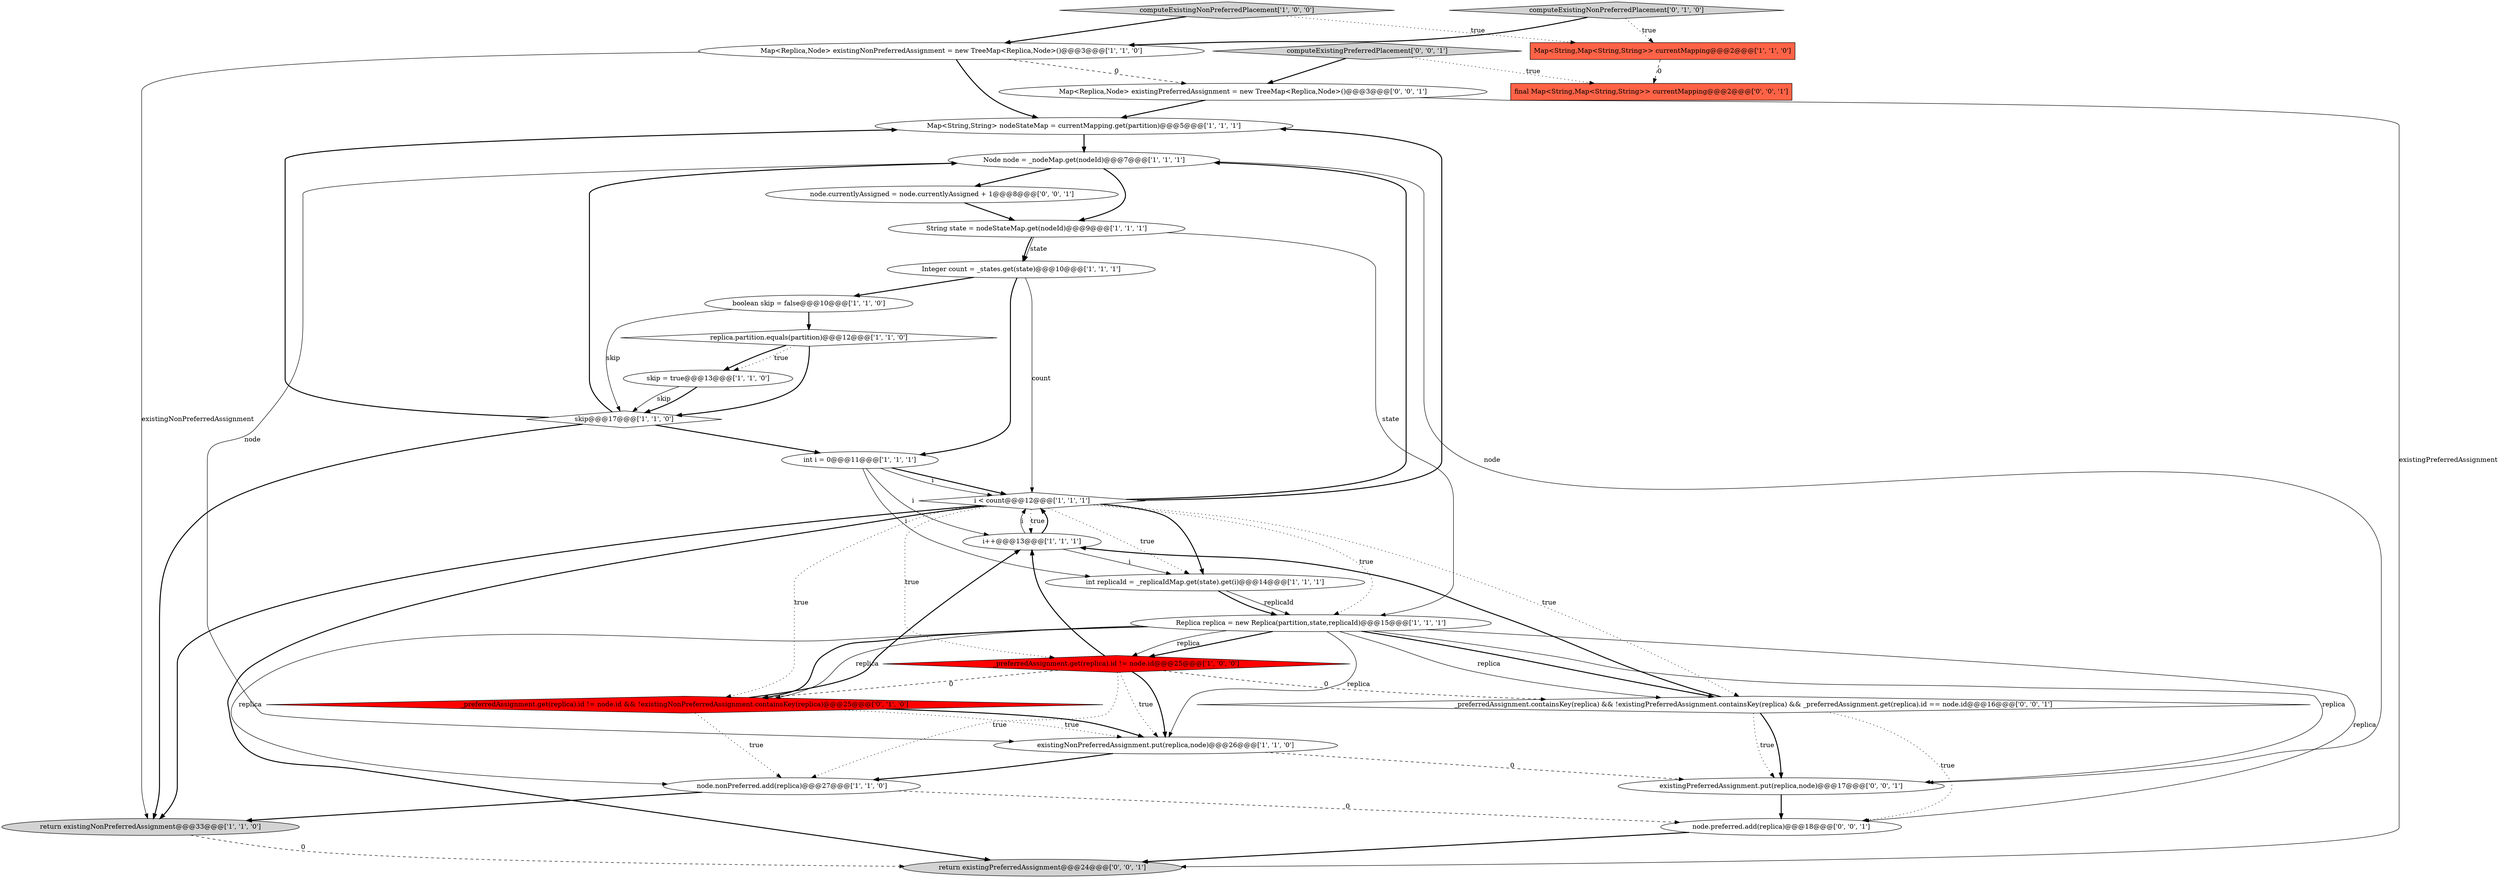 digraph {
24 [style = filled, label = "Map<Replica,Node> existingPreferredAssignment = new TreeMap<Replica,Node>()@@@3@@@['0', '0', '1']", fillcolor = white, shape = ellipse image = "AAA0AAABBB3BBB"];
3 [style = filled, label = "computeExistingNonPreferredPlacement['1', '0', '0']", fillcolor = lightgray, shape = diamond image = "AAA0AAABBB1BBB"];
25 [style = filled, label = "final Map<String,Map<String,String>> currentMapping@@@2@@@['0', '0', '1']", fillcolor = tomato, shape = box image = "AAA0AAABBB3BBB"];
17 [style = filled, label = "i++@@@13@@@['1', '1', '1']", fillcolor = white, shape = ellipse image = "AAA0AAABBB1BBB"];
27 [style = filled, label = "computeExistingPreferredPlacement['0', '0', '1']", fillcolor = lightgray, shape = diamond image = "AAA0AAABBB3BBB"];
5 [style = filled, label = "i < count@@@12@@@['1', '1', '1']", fillcolor = white, shape = diamond image = "AAA0AAABBB1BBB"];
16 [style = filled, label = "int replicaId = _replicaIdMap.get(state).get(i)@@@14@@@['1', '1', '1']", fillcolor = white, shape = ellipse image = "AAA0AAABBB1BBB"];
15 [style = filled, label = "skip = true@@@13@@@['1', '1', '0']", fillcolor = white, shape = ellipse image = "AAA0AAABBB1BBB"];
12 [style = filled, label = "int i = 0@@@11@@@['1', '1', '1']", fillcolor = white, shape = ellipse image = "AAA0AAABBB1BBB"];
11 [style = filled, label = "Map<String,String> nodeStateMap = currentMapping.get(partition)@@@5@@@['1', '1', '1']", fillcolor = white, shape = ellipse image = "AAA0AAABBB1BBB"];
19 [style = filled, label = "Integer count = _states.get(state)@@@10@@@['1', '1', '1']", fillcolor = white, shape = ellipse image = "AAA0AAABBB1BBB"];
9 [style = filled, label = "String state = nodeStateMap.get(nodeId)@@@9@@@['1', '1', '1']", fillcolor = white, shape = ellipse image = "AAA0AAABBB1BBB"];
26 [style = filled, label = "node.preferred.add(replica)@@@18@@@['0', '0', '1']", fillcolor = white, shape = ellipse image = "AAA0AAABBB3BBB"];
4 [style = filled, label = "Node node = _nodeMap.get(nodeId)@@@7@@@['1', '1', '1']", fillcolor = white, shape = ellipse image = "AAA0AAABBB1BBB"];
28 [style = filled, label = "_preferredAssignment.containsKey(replica) && !existingPreferredAssignment.containsKey(replica) && _preferredAssignment.get(replica).id == node.id@@@16@@@['0', '0', '1']", fillcolor = white, shape = diamond image = "AAA0AAABBB3BBB"];
8 [style = filled, label = "skip@@@17@@@['1', '1', '0']", fillcolor = white, shape = diamond image = "AAA0AAABBB1BBB"];
23 [style = filled, label = "node.currentlyAssigned = node.currentlyAssigned + 1@@@8@@@['0', '0', '1']", fillcolor = white, shape = ellipse image = "AAA0AAABBB3BBB"];
13 [style = filled, label = "_preferredAssignment.get(replica).id != node.id@@@25@@@['1', '0', '0']", fillcolor = red, shape = diamond image = "AAA1AAABBB1BBB"];
20 [style = filled, label = "computeExistingNonPreferredPlacement['0', '1', '0']", fillcolor = lightgray, shape = diamond image = "AAA0AAABBB2BBB"];
29 [style = filled, label = "return existingPreferredAssignment@@@24@@@['0', '0', '1']", fillcolor = lightgray, shape = ellipse image = "AAA0AAABBB3BBB"];
10 [style = filled, label = "boolean skip = false@@@10@@@['1', '1', '0']", fillcolor = white, shape = ellipse image = "AAA0AAABBB1BBB"];
1 [style = filled, label = "Replica replica = new Replica(partition,state,replicaId)@@@15@@@['1', '1', '1']", fillcolor = white, shape = ellipse image = "AAA0AAABBB1BBB"];
22 [style = filled, label = "existingPreferredAssignment.put(replica,node)@@@17@@@['0', '0', '1']", fillcolor = white, shape = ellipse image = "AAA0AAABBB3BBB"];
21 [style = filled, label = "_preferredAssignment.get(replica).id != node.id && !existingNonPreferredAssignment.containsKey(replica)@@@25@@@['0', '1', '0']", fillcolor = red, shape = diamond image = "AAA1AAABBB2BBB"];
18 [style = filled, label = "Map<String,Map<String,String>> currentMapping@@@2@@@['1', '1', '0']", fillcolor = tomato, shape = box image = "AAA0AAABBB1BBB"];
6 [style = filled, label = "node.nonPreferred.add(replica)@@@27@@@['1', '1', '0']", fillcolor = white, shape = ellipse image = "AAA0AAABBB1BBB"];
14 [style = filled, label = "existingNonPreferredAssignment.put(replica,node)@@@26@@@['1', '1', '0']", fillcolor = white, shape = ellipse image = "AAA0AAABBB1BBB"];
7 [style = filled, label = "return existingNonPreferredAssignment@@@33@@@['1', '1', '0']", fillcolor = lightgray, shape = ellipse image = "AAA0AAABBB1BBB"];
2 [style = filled, label = "Map<Replica,Node> existingNonPreferredAssignment = new TreeMap<Replica,Node>()@@@3@@@['1', '1', '0']", fillcolor = white, shape = ellipse image = "AAA0AAABBB1BBB"];
0 [style = filled, label = "replica.partition.equals(partition)@@@12@@@['1', '1', '0']", fillcolor = white, shape = diamond image = "AAA0AAABBB1BBB"];
1->6 [style = solid, label="replica"];
12->5 [style = bold, label=""];
5->1 [style = dotted, label="true"];
1->13 [style = bold, label=""];
4->14 [style = solid, label="node"];
0->15 [style = bold, label=""];
13->17 [style = bold, label=""];
1->28 [style = bold, label=""];
5->13 [style = dotted, label="true"];
10->8 [style = solid, label="skip"];
13->21 [style = dashed, label="0"];
1->21 [style = bold, label=""];
24->11 [style = bold, label=""];
6->26 [style = dashed, label="0"];
0->8 [style = bold, label=""];
20->18 [style = dotted, label="true"];
8->4 [style = bold, label=""];
8->11 [style = bold, label=""];
13->14 [style = bold, label=""];
1->22 [style = solid, label="replica"];
18->25 [style = dashed, label="0"];
16->1 [style = solid, label="replicaId"];
13->6 [style = dotted, label="true"];
5->29 [style = bold, label=""];
17->5 [style = bold, label=""];
27->25 [style = dotted, label="true"];
19->12 [style = bold, label=""];
14->22 [style = dashed, label="0"];
4->22 [style = solid, label="node"];
1->28 [style = solid, label="replica"];
17->5 [style = solid, label="i"];
13->28 [style = dashed, label="0"];
3->2 [style = bold, label=""];
1->26 [style = solid, label="replica"];
3->18 [style = dotted, label="true"];
10->0 [style = bold, label=""];
5->7 [style = bold, label=""];
5->11 [style = bold, label=""];
2->24 [style = dashed, label="0"];
6->7 [style = bold, label=""];
14->6 [style = bold, label=""];
4->23 [style = bold, label=""];
21->6 [style = dotted, label="true"];
4->9 [style = bold, label=""];
22->26 [style = bold, label=""];
2->7 [style = solid, label="existingNonPreferredAssignment"];
11->4 [style = bold, label=""];
19->10 [style = bold, label=""];
15->8 [style = solid, label="skip"];
5->16 [style = bold, label=""];
9->19 [style = solid, label="state"];
16->1 [style = bold, label=""];
24->29 [style = solid, label="existingPreferredAssignment"];
5->4 [style = bold, label=""];
5->16 [style = dotted, label="true"];
9->1 [style = solid, label="state"];
28->22 [style = dotted, label="true"];
9->19 [style = bold, label=""];
28->17 [style = bold, label=""];
5->21 [style = dotted, label="true"];
27->24 [style = bold, label=""];
13->14 [style = dotted, label="true"];
1->13 [style = solid, label="replica"];
5->28 [style = dotted, label="true"];
2->11 [style = bold, label=""];
8->12 [style = bold, label=""];
28->22 [style = bold, label=""];
15->8 [style = bold, label=""];
21->14 [style = bold, label=""];
5->17 [style = dotted, label="true"];
12->16 [style = solid, label="i"];
0->15 [style = dotted, label="true"];
26->29 [style = bold, label=""];
1->21 [style = solid, label="replica"];
1->14 [style = solid, label="replica"];
8->7 [style = bold, label=""];
20->2 [style = bold, label=""];
17->16 [style = solid, label="i"];
12->5 [style = solid, label="i"];
12->17 [style = solid, label="i"];
19->5 [style = solid, label="count"];
28->26 [style = dotted, label="true"];
21->14 [style = dotted, label="true"];
7->29 [style = dashed, label="0"];
23->9 [style = bold, label=""];
21->17 [style = bold, label=""];
}
